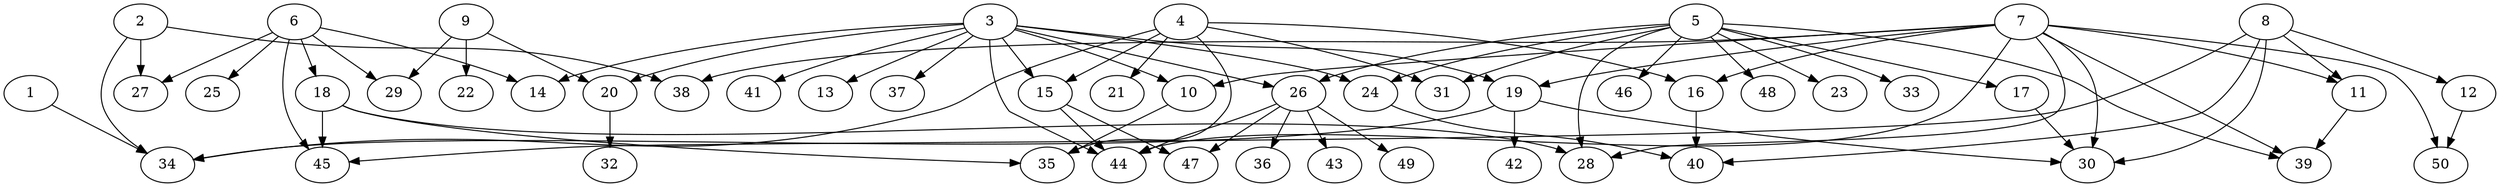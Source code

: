// DAG automatically generated by daggen at Fri Aug  4 16:35:14 2017
// ./daggen --dot -n 50 --fat 0.8 --regular 0.2 --density 0.2 --jump 2 
digraph G {
  1 [size="1073742", alpha="0.05"]
  1 -> 34 [size ="839"]
  2 [size="231928", alpha="0.13"]
  2 -> 27 [size ="302"]
  2 -> 34 [size ="302"]
  2 -> 38 [size ="302"]
  3 [size="28991", alpha="0.05"]
  3 -> 10 [size ="75"]
  3 -> 13 [size ="75"]
  3 -> 14 [size ="75"]
  3 -> 15 [size ="75"]
  3 -> 19 [size ="75"]
  3 -> 20 [size ="75"]
  3 -> 24 [size ="75"]
  3 -> 26 [size ="75"]
  3 -> 37 [size ="75"]
  3 -> 41 [size ="75"]
  3 -> 44 [size ="75"]
  4 [size="21402", alpha="0.07"]
  4 -> 15 [size ="411"]
  4 -> 16 [size ="411"]
  4 -> 21 [size ="411"]
  4 -> 31 [size ="411"]
  4 -> 34 [size ="411"]
  4 -> 35 [size ="411"]
  5 [size="1073742", alpha="0.01"]
  5 -> 17 [size ="839"]
  5 -> 23 [size ="839"]
  5 -> 24 [size ="839"]
  5 -> 26 [size ="839"]
  5 -> 28 [size ="839"]
  5 -> 31 [size ="839"]
  5 -> 33 [size ="839"]
  5 -> 39 [size ="839"]
  5 -> 46 [size ="839"]
  5 -> 48 [size ="839"]
  6 [size="291373", alpha="0.09"]
  6 -> 14 [size ="210"]
  6 -> 18 [size ="210"]
  6 -> 25 [size ="210"]
  6 -> 27 [size ="210"]
  6 -> 29 [size ="210"]
  6 -> 45 [size ="210"]
  7 [size="535265", alpha="0.00"]
  7 -> 10 [size ="839"]
  7 -> 11 [size ="839"]
  7 -> 16 [size ="839"]
  7 -> 19 [size ="839"]
  7 -> 28 [size ="839"]
  7 -> 30 [size ="839"]
  7 -> 38 [size ="839"]
  7 -> 39 [size ="839"]
  7 -> 44 [size ="839"]
  7 -> 50 [size ="839"]
  8 [size="179464", alpha="0.20"]
  8 -> 11 [size ="210"]
  8 -> 12 [size ="210"]
  8 -> 30 [size ="210"]
  8 -> 40 [size ="210"]
  8 -> 45 [size ="210"]
  9 [size="549756", alpha="0.04"]
  9 -> 20 [size ="537"]
  9 -> 22 [size ="537"]
  9 -> 29 [size ="537"]
  10 [size="16052", alpha="0.00"]
  10 -> 35 [size ="34"]
  11 [size="426072", alpha="0.12"]
  11 -> 39 [size ="839"]
  12 [size="433579", alpha="0.10"]
  12 -> 50 [size ="411"]
  13 [size="404237", alpha="0.12"]
  14 [size="672609", alpha="0.03"]
  15 [size="549756", alpha="0.12"]
  15 -> 44 [size ="537"]
  15 -> 47 [size ="537"]
  16 [size="8590", alpha="0.13"]
  16 -> 40 [size ="34"]
  17 [size="624406", alpha="0.13"]
  17 -> 30 [size ="411"]
  18 [size="134218", alpha="0.05"]
  18 -> 28 [size ="210"]
  18 -> 35 [size ="210"]
  18 -> 45 [size ="210"]
  19 [size="7705", alpha="0.15"]
  19 -> 30 [size ="134"]
  19 -> 34 [size ="134"]
  19 -> 42 [size ="134"]
  20 [size="549756", alpha="0.03"]
  20 -> 32 [size ="537"]
  21 [size="134218", alpha="0.12"]
  22 [size="16745", alpha="0.02"]
  23 [size="14995", alpha="0.13"]
  24 [size="345932", alpha="0.08"]
  24 -> 40 [size ="411"]
  25 [size="134218", alpha="0.04"]
  26 [size="24235", alpha="0.07"]
  26 -> 36 [size ="679"]
  26 -> 43 [size ="679"]
  26 -> 44 [size ="679"]
  26 -> 47 [size ="679"]
  26 -> 49 [size ="679"]
  27 [size="28991", alpha="0.16"]
  28 [size="11445", alpha="0.10"]
  29 [size="28991", alpha="0.07"]
  30 [size="231928", alpha="0.13"]
  31 [size="617884", alpha="0.02"]
  32 [size="40546", alpha="0.09"]
  33 [size="7453", alpha="0.15"]
  34 [size="318093", alpha="0.12"]
  35 [size="193346", alpha="0.11"]
  36 [size="99154", alpha="0.09"]
  37 [size="28259", alpha="0.03"]
  38 [size="134218", alpha="0.08"]
  39 [size="5766", alpha="0.17"]
  40 [size="189673", alpha="0.07"]
  41 [size="231928", alpha="0.15"]
  42 [size="782758", alpha="0.17"]
  43 [size="3114", alpha="0.10"]
  44 [size="675744", alpha="0.18"]
  45 [size="549756", alpha="0.08"]
  46 [size="782758", alpha="0.17"]
  47 [size="23963", alpha="0.11"]
  48 [size="782758", alpha="0.00"]
  49 [size="231928", alpha="0.07"]
  50 [size="8590", alpha="0.00"]
}
